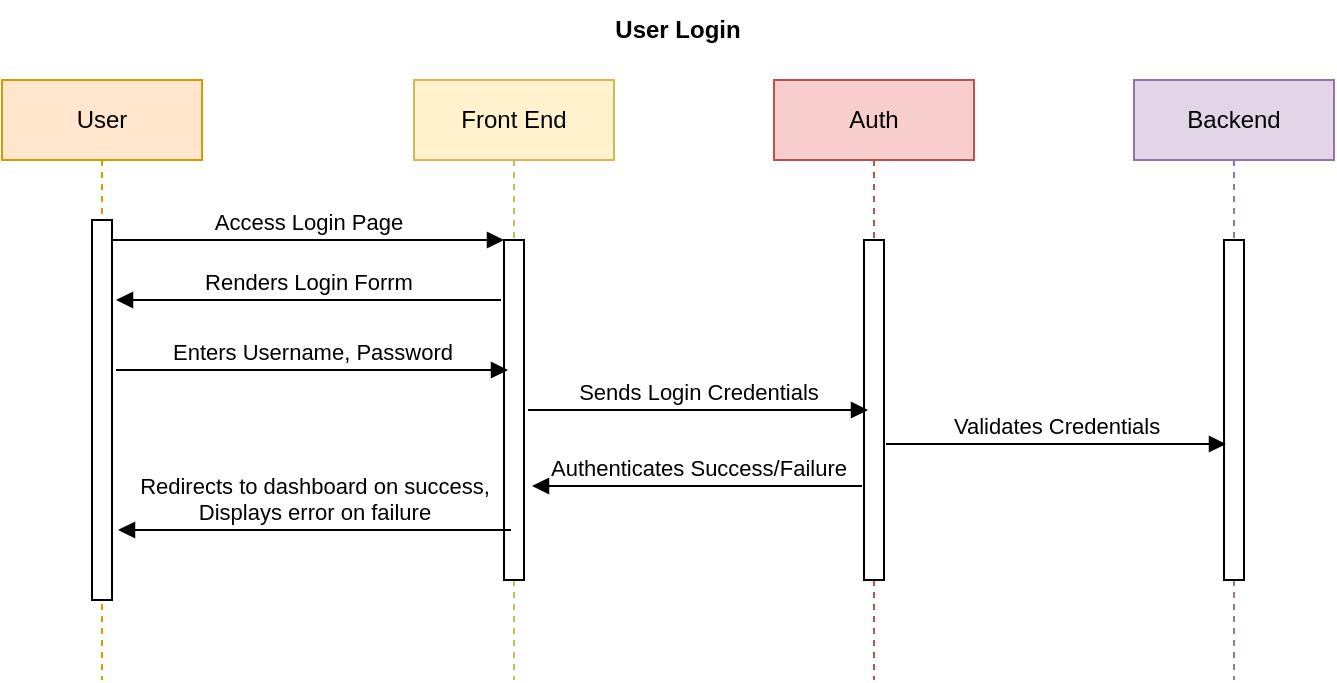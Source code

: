 <mxfile version="23.1.5" type="device">
  <diagram name="Page-1" id="2YBvvXClWsGukQMizWep">
    <mxGraphModel dx="780" dy="496" grid="1" gridSize="10" guides="1" tooltips="1" connect="1" arrows="1" fold="1" page="1" pageScale="1" pageWidth="850" pageHeight="1100" math="0" shadow="0">
      <root>
        <mxCell id="0" />
        <mxCell id="1" parent="0" />
        <mxCell id="aM9ryv3xv72pqoxQDRHE-1" value="User" style="shape=umlLifeline;perimeter=lifelinePerimeter;whiteSpace=wrap;html=1;container=0;dropTarget=0;collapsible=0;recursiveResize=0;outlineConnect=0;portConstraint=eastwest;newEdgeStyle={&quot;edgeStyle&quot;:&quot;elbowEdgeStyle&quot;,&quot;elbow&quot;:&quot;vertical&quot;,&quot;curved&quot;:0,&quot;rounded&quot;:0};fillColor=#ffe6cc;strokeColor=#d79b00;" parent="1" vertex="1">
          <mxGeometry x="37" y="40" width="100" height="300" as="geometry" />
        </mxCell>
        <mxCell id="aM9ryv3xv72pqoxQDRHE-2" value="" style="html=1;points=[];perimeter=orthogonalPerimeter;outlineConnect=0;targetShapes=umlLifeline;portConstraint=eastwest;newEdgeStyle={&quot;edgeStyle&quot;:&quot;elbowEdgeStyle&quot;,&quot;elbow&quot;:&quot;vertical&quot;,&quot;curved&quot;:0,&quot;rounded&quot;:0};" parent="aM9ryv3xv72pqoxQDRHE-1" vertex="1">
          <mxGeometry x="45" y="70" width="10" height="190" as="geometry" />
        </mxCell>
        <mxCell id="aM9ryv3xv72pqoxQDRHE-5" value="Front End" style="shape=umlLifeline;perimeter=lifelinePerimeter;whiteSpace=wrap;html=1;container=0;dropTarget=0;collapsible=0;recursiveResize=0;outlineConnect=0;portConstraint=eastwest;newEdgeStyle={&quot;edgeStyle&quot;:&quot;elbowEdgeStyle&quot;,&quot;elbow&quot;:&quot;vertical&quot;,&quot;curved&quot;:0,&quot;rounded&quot;:0};fillColor=#fff2cc;strokeColor=#d6b656;" parent="1" vertex="1">
          <mxGeometry x="243" y="40" width="100" height="300" as="geometry" />
        </mxCell>
        <mxCell id="aM9ryv3xv72pqoxQDRHE-6" value="" style="html=1;points=[];perimeter=orthogonalPerimeter;outlineConnect=0;targetShapes=umlLifeline;portConstraint=eastwest;newEdgeStyle={&quot;edgeStyle&quot;:&quot;elbowEdgeStyle&quot;,&quot;elbow&quot;:&quot;vertical&quot;,&quot;curved&quot;:0,&quot;rounded&quot;:0};" parent="aM9ryv3xv72pqoxQDRHE-5" vertex="1">
          <mxGeometry x="45" y="80" width="10" height="170" as="geometry" />
        </mxCell>
        <mxCell id="aM9ryv3xv72pqoxQDRHE-7" value="Access Login Page" style="html=1;verticalAlign=bottom;endArrow=block;edgeStyle=elbowEdgeStyle;elbow=vertical;curved=0;rounded=0;" parent="1" source="aM9ryv3xv72pqoxQDRHE-2" target="aM9ryv3xv72pqoxQDRHE-6" edge="1">
          <mxGeometry relative="1" as="geometry">
            <mxPoint x="195" y="130" as="sourcePoint" />
            <Array as="points">
              <mxPoint x="180" y="120" />
            </Array>
          </mxGeometry>
        </mxCell>
        <mxCell id="aM9ryv3xv72pqoxQDRHE-9" value="Renders Login Forrm" style="html=1;verticalAlign=bottom;endArrow=block;edgeStyle=elbowEdgeStyle;elbow=vertical;curved=0;rounded=0;" parent="1" edge="1">
          <mxGeometry relative="1" as="geometry">
            <mxPoint x="286.5" y="150" as="sourcePoint" />
            <Array as="points">
              <mxPoint x="184" y="150" />
            </Array>
            <mxPoint x="94" y="150" as="targetPoint" />
          </mxGeometry>
        </mxCell>
        <mxCell id="1-yv48p__LLy-1kjTmQM-1" value="Auth" style="shape=umlLifeline;perimeter=lifelinePerimeter;whiteSpace=wrap;html=1;container=0;dropTarget=0;collapsible=0;recursiveResize=0;outlineConnect=0;portConstraint=eastwest;newEdgeStyle={&quot;edgeStyle&quot;:&quot;elbowEdgeStyle&quot;,&quot;elbow&quot;:&quot;vertical&quot;,&quot;curved&quot;:0,&quot;rounded&quot;:0};fillColor=#f8cecc;strokeColor=#b85450;" vertex="1" parent="1">
          <mxGeometry x="423" y="40" width="100" height="300" as="geometry" />
        </mxCell>
        <mxCell id="1-yv48p__LLy-1kjTmQM-2" value="" style="html=1;points=[];perimeter=orthogonalPerimeter;outlineConnect=0;targetShapes=umlLifeline;portConstraint=eastwest;newEdgeStyle={&quot;edgeStyle&quot;:&quot;elbowEdgeStyle&quot;,&quot;elbow&quot;:&quot;vertical&quot;,&quot;curved&quot;:0,&quot;rounded&quot;:0};" vertex="1" parent="1-yv48p__LLy-1kjTmQM-1">
          <mxGeometry x="45" y="80" width="10" height="170" as="geometry" />
        </mxCell>
        <mxCell id="1-yv48p__LLy-1kjTmQM-3" value="Backend" style="shape=umlLifeline;perimeter=lifelinePerimeter;whiteSpace=wrap;html=1;container=0;dropTarget=0;collapsible=0;recursiveResize=0;outlineConnect=0;portConstraint=eastwest;newEdgeStyle={&quot;edgeStyle&quot;:&quot;elbowEdgeStyle&quot;,&quot;elbow&quot;:&quot;vertical&quot;,&quot;curved&quot;:0,&quot;rounded&quot;:0};fillColor=#e1d5e7;strokeColor=#9673a6;" vertex="1" parent="1">
          <mxGeometry x="603" y="40" width="100" height="300" as="geometry" />
        </mxCell>
        <mxCell id="1-yv48p__LLy-1kjTmQM-4" value="" style="html=1;points=[];perimeter=orthogonalPerimeter;outlineConnect=0;targetShapes=umlLifeline;portConstraint=eastwest;newEdgeStyle={&quot;edgeStyle&quot;:&quot;elbowEdgeStyle&quot;,&quot;elbow&quot;:&quot;vertical&quot;,&quot;curved&quot;:0,&quot;rounded&quot;:0};" vertex="1" parent="1-yv48p__LLy-1kjTmQM-3">
          <mxGeometry x="45" y="80" width="10" height="170" as="geometry" />
        </mxCell>
        <mxCell id="1-yv48p__LLy-1kjTmQM-5" value="Enters Username, Password" style="html=1;verticalAlign=bottom;endArrow=block;edgeStyle=elbowEdgeStyle;elbow=vertical;curved=0;rounded=0;" edge="1" parent="1">
          <mxGeometry relative="1" as="geometry">
            <mxPoint x="94" y="185" as="sourcePoint" />
            <Array as="points">
              <mxPoint x="179" y="185" />
            </Array>
            <mxPoint x="290" y="185" as="targetPoint" />
          </mxGeometry>
        </mxCell>
        <mxCell id="1-yv48p__LLy-1kjTmQM-6" value="Sends Login Credentials" style="html=1;verticalAlign=bottom;endArrow=block;edgeStyle=elbowEdgeStyle;elbow=vertical;curved=0;rounded=0;" edge="1" parent="1">
          <mxGeometry relative="1" as="geometry">
            <mxPoint x="300" y="205" as="sourcePoint" />
            <Array as="points">
              <mxPoint x="385" y="205" />
            </Array>
            <mxPoint x="470" y="205" as="targetPoint" />
          </mxGeometry>
        </mxCell>
        <mxCell id="1-yv48p__LLy-1kjTmQM-7" value="Validates Credentials" style="html=1;verticalAlign=bottom;endArrow=block;edgeStyle=elbowEdgeStyle;elbow=vertical;curved=0;rounded=0;" edge="1" parent="1">
          <mxGeometry relative="1" as="geometry">
            <mxPoint x="479" y="222" as="sourcePoint" />
            <Array as="points">
              <mxPoint x="564" y="222" />
            </Array>
            <mxPoint x="649" y="222" as="targetPoint" />
          </mxGeometry>
        </mxCell>
        <mxCell id="1-yv48p__LLy-1kjTmQM-8" value="Authenticates Success/Failure" style="html=1;verticalAlign=bottom;endArrow=block;edgeStyle=elbowEdgeStyle;elbow=vertical;curved=0;rounded=0;" edge="1" parent="1">
          <mxGeometry relative="1" as="geometry">
            <mxPoint x="467" y="243" as="sourcePoint" />
            <Array as="points">
              <mxPoint x="392" y="243" />
            </Array>
            <mxPoint x="302" y="243" as="targetPoint" />
          </mxGeometry>
        </mxCell>
        <mxCell id="1-yv48p__LLy-1kjTmQM-9" value="Redirects to dashboard on success,&lt;br&gt;Displays error on failure" style="html=1;verticalAlign=bottom;endArrow=block;edgeStyle=elbowEdgeStyle;elbow=vertical;curved=0;rounded=0;" edge="1" parent="1">
          <mxGeometry relative="1" as="geometry">
            <mxPoint x="291.5" y="265" as="sourcePoint" />
            <Array as="points">
              <mxPoint x="185" y="265" />
            </Array>
            <mxPoint x="95" y="265" as="targetPoint" />
          </mxGeometry>
        </mxCell>
        <mxCell id="1-yv48p__LLy-1kjTmQM-10" value="&lt;b&gt;User Login&lt;/b&gt;" style="text;html=1;align=center;verticalAlign=middle;whiteSpace=wrap;rounded=0;" vertex="1" parent="1">
          <mxGeometry x="330" width="90" height="30" as="geometry" />
        </mxCell>
      </root>
    </mxGraphModel>
  </diagram>
</mxfile>
